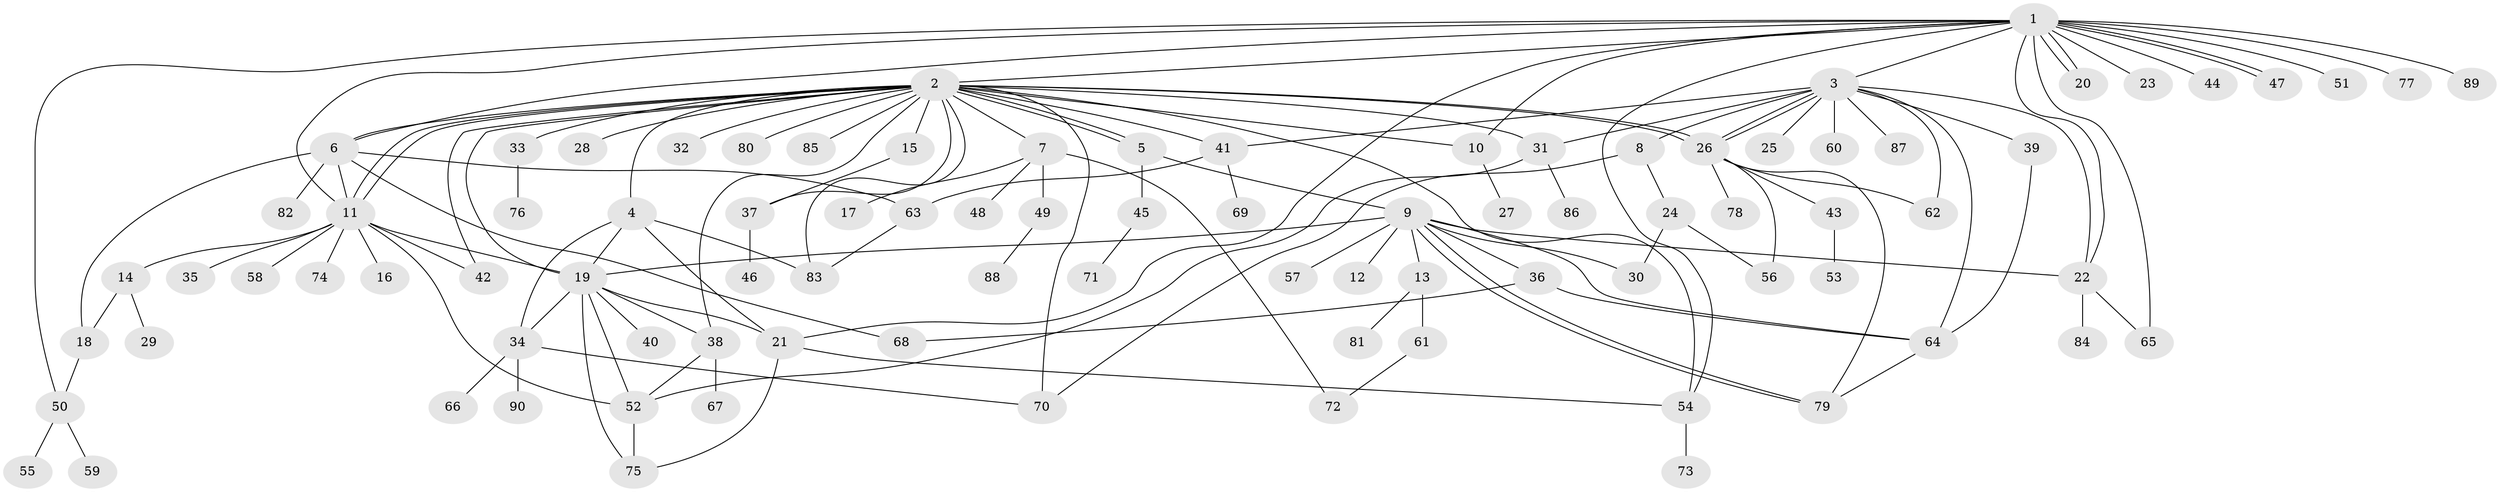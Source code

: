 // coarse degree distribution, {17: 0.014705882352941176, 26: 0.014705882352941176, 13: 0.014705882352941176, 5: 0.04411764705882353, 4: 0.1323529411764706, 8: 0.04411764705882353, 12: 0.014705882352941176, 3: 0.058823529411764705, 11: 0.014705882352941176, 1: 0.4852941176470588, 2: 0.14705882352941177, 7: 0.014705882352941176}
// Generated by graph-tools (version 1.1) at 2025/23/03/03/25 07:23:54]
// undirected, 90 vertices, 139 edges
graph export_dot {
graph [start="1"]
  node [color=gray90,style=filled];
  1;
  2;
  3;
  4;
  5;
  6;
  7;
  8;
  9;
  10;
  11;
  12;
  13;
  14;
  15;
  16;
  17;
  18;
  19;
  20;
  21;
  22;
  23;
  24;
  25;
  26;
  27;
  28;
  29;
  30;
  31;
  32;
  33;
  34;
  35;
  36;
  37;
  38;
  39;
  40;
  41;
  42;
  43;
  44;
  45;
  46;
  47;
  48;
  49;
  50;
  51;
  52;
  53;
  54;
  55;
  56;
  57;
  58;
  59;
  60;
  61;
  62;
  63;
  64;
  65;
  66;
  67;
  68;
  69;
  70;
  71;
  72;
  73;
  74;
  75;
  76;
  77;
  78;
  79;
  80;
  81;
  82;
  83;
  84;
  85;
  86;
  87;
  88;
  89;
  90;
  1 -- 2;
  1 -- 3;
  1 -- 6;
  1 -- 10;
  1 -- 11;
  1 -- 20;
  1 -- 20;
  1 -- 21;
  1 -- 22;
  1 -- 23;
  1 -- 44;
  1 -- 47;
  1 -- 47;
  1 -- 50;
  1 -- 51;
  1 -- 54;
  1 -- 65;
  1 -- 77;
  1 -- 89;
  2 -- 4;
  2 -- 5;
  2 -- 5;
  2 -- 6;
  2 -- 7;
  2 -- 10;
  2 -- 11;
  2 -- 11;
  2 -- 15;
  2 -- 19;
  2 -- 26;
  2 -- 26;
  2 -- 28;
  2 -- 31;
  2 -- 32;
  2 -- 33;
  2 -- 37;
  2 -- 38;
  2 -- 41;
  2 -- 42;
  2 -- 54;
  2 -- 70;
  2 -- 80;
  2 -- 83;
  2 -- 85;
  3 -- 8;
  3 -- 22;
  3 -- 25;
  3 -- 26;
  3 -- 26;
  3 -- 31;
  3 -- 39;
  3 -- 41;
  3 -- 60;
  3 -- 62;
  3 -- 64;
  3 -- 87;
  4 -- 19;
  4 -- 21;
  4 -- 34;
  4 -- 83;
  5 -- 9;
  5 -- 45;
  6 -- 11;
  6 -- 18;
  6 -- 63;
  6 -- 68;
  6 -- 82;
  7 -- 17;
  7 -- 48;
  7 -- 49;
  7 -- 72;
  8 -- 24;
  8 -- 70;
  9 -- 12;
  9 -- 13;
  9 -- 19;
  9 -- 22;
  9 -- 30;
  9 -- 36;
  9 -- 57;
  9 -- 64;
  9 -- 79;
  9 -- 79;
  10 -- 27;
  11 -- 14;
  11 -- 16;
  11 -- 19;
  11 -- 35;
  11 -- 42;
  11 -- 52;
  11 -- 58;
  11 -- 74;
  13 -- 61;
  13 -- 81;
  14 -- 18;
  14 -- 29;
  15 -- 37;
  18 -- 50;
  19 -- 21;
  19 -- 34;
  19 -- 38;
  19 -- 40;
  19 -- 52;
  19 -- 75;
  21 -- 54;
  21 -- 75;
  22 -- 65;
  22 -- 84;
  24 -- 30;
  24 -- 56;
  26 -- 43;
  26 -- 56;
  26 -- 62;
  26 -- 78;
  26 -- 79;
  31 -- 52;
  31 -- 86;
  33 -- 76;
  34 -- 66;
  34 -- 70;
  34 -- 90;
  36 -- 64;
  36 -- 68;
  37 -- 46;
  38 -- 52;
  38 -- 67;
  39 -- 64;
  41 -- 63;
  41 -- 69;
  43 -- 53;
  45 -- 71;
  49 -- 88;
  50 -- 55;
  50 -- 59;
  52 -- 75;
  54 -- 73;
  61 -- 72;
  63 -- 83;
  64 -- 79;
}

